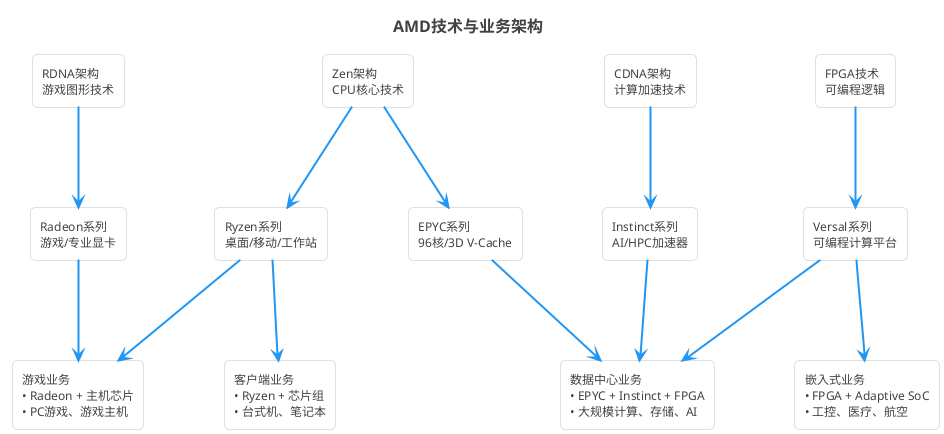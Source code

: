 @startuml
!theme plain
skinparam backgroundColor transparent
skinparam defaultFontSize 12
skinparam defaultFontColor #424242
skinparam roundCorner 10
skinparam componentStyle rectangle

' 设置布局参数
skinparam ranksep 100
skinparam nodesep 80

skinparam component {
    BackgroundColor #FFFFFF
    BorderColor #E0E0E0
    FontColor #424242
    ArrowColor #2196F3
    ArrowThickness 2
}

skinparam rectangle {
    BackgroundColor #FAFAFA
    BorderColor #E0E0E0
    FontColor #424242
}

title <color:#424242><size:16><b>AMD技术与业务架构</b></size></color>

top to bottom direction

' 业务板块层
[数据中心业务\n• EPYC + Instinct + FPGA\n• 大规模计算、存储、AI] as DataCenter
[客户端业务\n• Ryzen + 芯片组\n• 台式机、笔记本] as Client
[游戏业务\n• Radeon + 主机芯片\n• PC游戏、游戏主机] as Gaming
[嵌入式业务\n• FPGA + Adaptive SoC\n• 工控、医疗、航空] as Embedded

' 产品系列层
[Ryzen系列\n桌面/移动/工作站] as Ryzen
[EPYC系列\n96核/3D V-Cache] as EPYC
[Radeon系列\n游戏/专业显卡] as Radeon
[Instinct系列\nAI/HPC加速器] as Instinct
[Versal系列\n可编程计算平台] as Versal

' 技术基础层
[Zen架构\nCPU核心技术] as Zen
[RDNA架构\n游戏图形技术] as RDNA
[CDNA架构\n计算加速技术] as CDNA
[FPGA技术\n可编程逻辑] as FPGA

' 层级之间的关联
Zen --> Ryzen
Zen --> EPYC
RDNA --> Radeon
CDNA --> Instinct
FPGA --> Versal

Ryzen --> Client
Ryzen --> Gaming
EPYC --> DataCenter
Radeon --> Gaming
Instinct --> DataCenter
Versal --> Embedded
Versal --> DataCenter

@enduml 